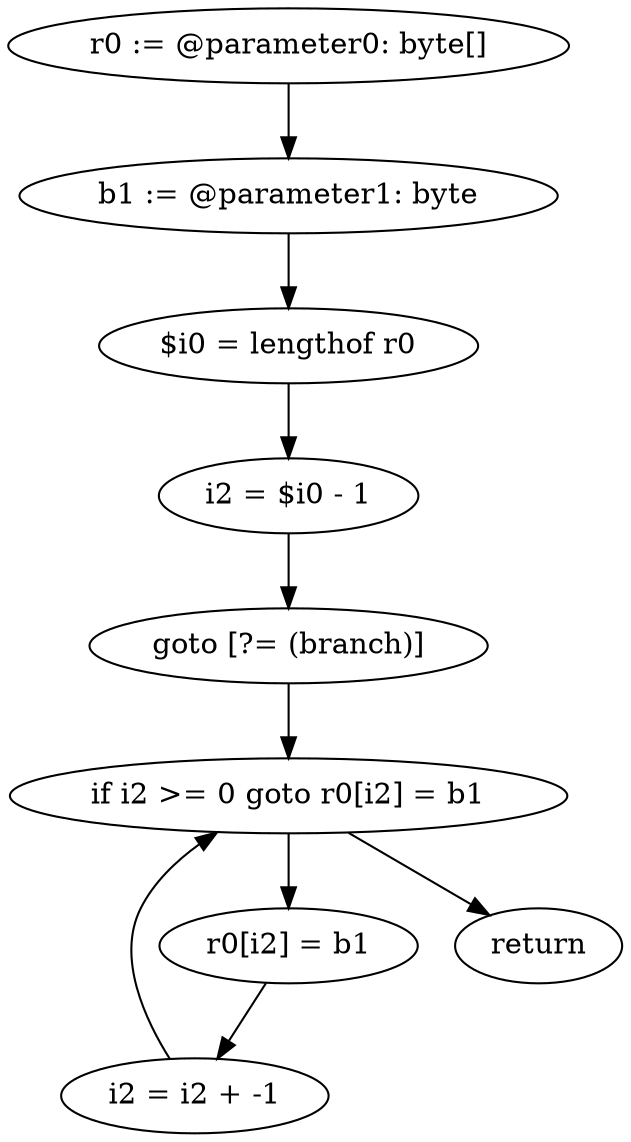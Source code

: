 digraph "unitGraph" {
    "r0 := @parameter0: byte[]"
    "b1 := @parameter1: byte"
    "$i0 = lengthof r0"
    "i2 = $i0 - 1"
    "goto [?= (branch)]"
    "r0[i2] = b1"
    "i2 = i2 + -1"
    "if i2 >= 0 goto r0[i2] = b1"
    "return"
    "r0 := @parameter0: byte[]"->"b1 := @parameter1: byte";
    "b1 := @parameter1: byte"->"$i0 = lengthof r0";
    "$i0 = lengthof r0"->"i2 = $i0 - 1";
    "i2 = $i0 - 1"->"goto [?= (branch)]";
    "goto [?= (branch)]"->"if i2 >= 0 goto r0[i2] = b1";
    "r0[i2] = b1"->"i2 = i2 + -1";
    "i2 = i2 + -1"->"if i2 >= 0 goto r0[i2] = b1";
    "if i2 >= 0 goto r0[i2] = b1"->"return";
    "if i2 >= 0 goto r0[i2] = b1"->"r0[i2] = b1";
}
